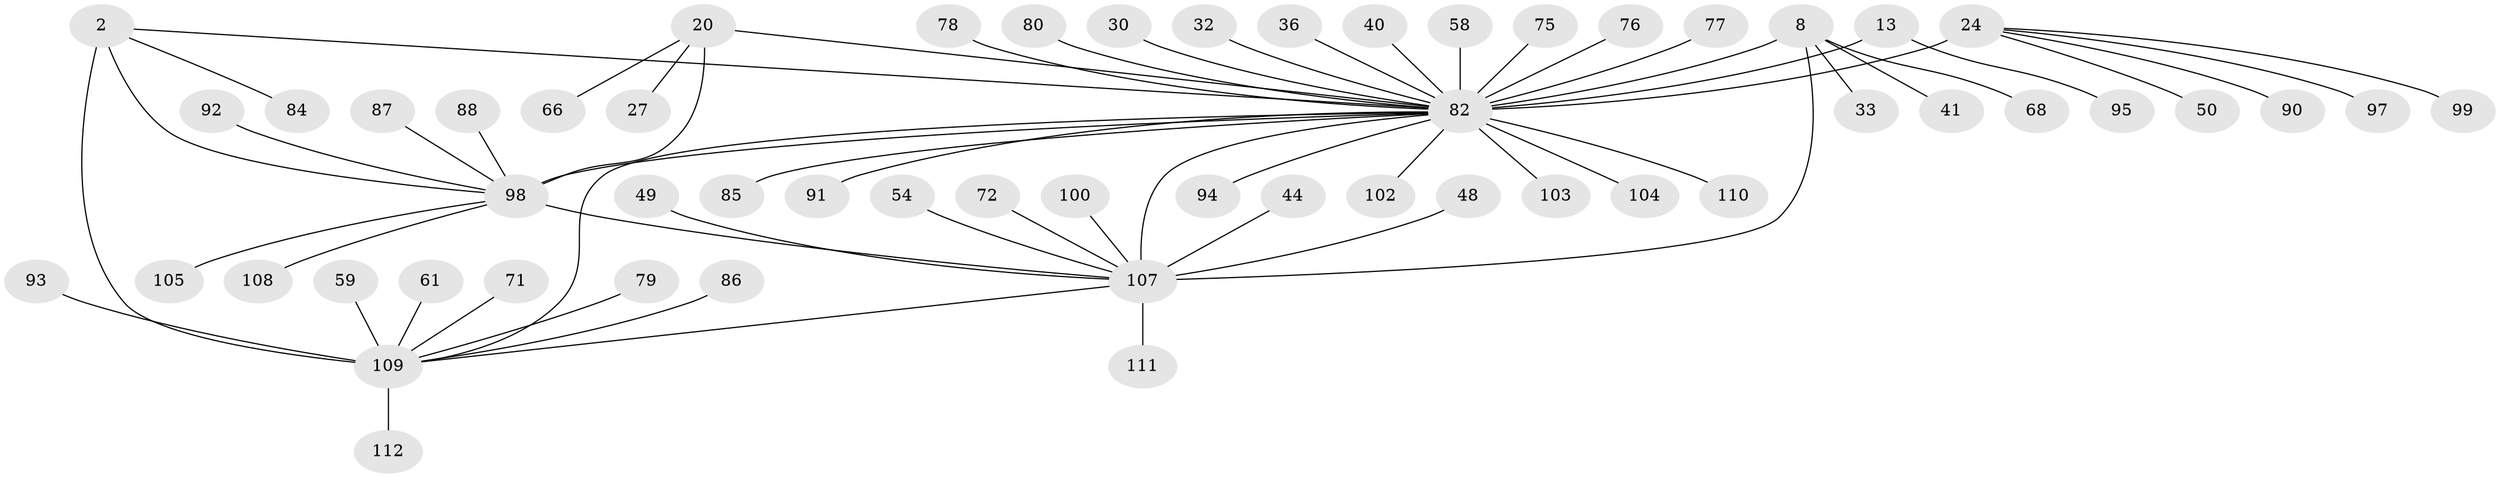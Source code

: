 // original degree distribution, {6: 0.026785714285714284, 7: 0.044642857142857144, 10: 0.008928571428571428, 9: 0.026785714285714284, 5: 0.026785714285714284, 8: 0.03571428571428571, 12: 0.017857142857142856, 4: 0.017857142857142856, 11: 0.026785714285714284, 1: 0.5892857142857143, 2: 0.14285714285714285, 3: 0.03571428571428571}
// Generated by graph-tools (version 1.1) at 2025/55/03/09/25 04:55:00]
// undirected, 56 vertices, 61 edges
graph export_dot {
graph [start="1"]
  node [color=gray90,style=filled];
  2 [super="+1"];
  8 [super="+7"];
  13 [super="+12"];
  20 [super="+18"];
  24 [super="+21"];
  27;
  30;
  32;
  33;
  36 [super="+28"];
  40;
  41;
  44;
  48;
  49;
  50;
  54;
  58;
  59;
  61;
  66;
  68;
  71 [super="+63"];
  72;
  75;
  76;
  77 [super="+73"];
  78 [super="+62"];
  79;
  80;
  82 [super="+69+25+64"];
  84 [super="+52"];
  85;
  86;
  87;
  88;
  90 [super="+89"];
  91;
  92;
  93;
  94;
  95;
  97 [super="+74"];
  98 [super="+81+83"];
  99;
  100 [super="+96"];
  102 [super="+67"];
  103;
  104;
  105;
  107 [super="+10+56"];
  108;
  109 [super="+39+5+4+101+26+42"];
  110;
  111;
  112 [super="+106"];
  2 -- 82 [weight=3];
  2 -- 109 [weight=6];
  2 -- 84;
  2 -- 98;
  8 -- 33;
  8 -- 68;
  8 -- 41;
  8 -- 82 [weight=2];
  8 -- 107 [weight=6];
  13 -- 95;
  13 -- 82 [weight=6];
  20 -- 66;
  20 -- 27;
  20 -- 82;
  20 -- 98 [weight=6];
  24 -- 99;
  24 -- 50;
  24 -- 97;
  24 -- 90;
  24 -- 82 [weight=7];
  30 -- 82;
  32 -- 82;
  36 -- 82;
  40 -- 82;
  44 -- 107;
  48 -- 107;
  49 -- 107;
  54 -- 107;
  58 -- 82;
  59 -- 109;
  61 -- 109;
  71 -- 109;
  72 -- 107;
  75 -- 82;
  76 -- 82;
  77 -- 82;
  78 -- 82;
  79 -- 109;
  80 -- 82;
  82 -- 94;
  82 -- 104;
  82 -- 107 [weight=3];
  82 -- 110;
  82 -- 85;
  82 -- 91;
  82 -- 102;
  82 -- 103;
  82 -- 109 [weight=2];
  82 -- 98 [weight=2];
  86 -- 109;
  87 -- 98;
  88 -- 98;
  92 -- 98;
  93 -- 109;
  98 -- 105;
  98 -- 107;
  98 -- 108;
  100 -- 107;
  107 -- 109 [weight=2];
  107 -- 111;
  109 -- 112;
}
